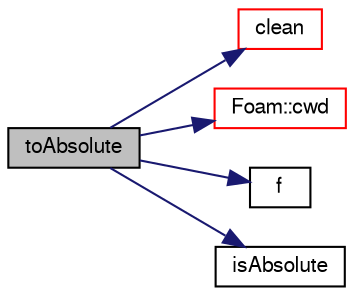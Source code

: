 digraph "toAbsolute"
{
  bgcolor="transparent";
  edge [fontname="FreeSans",fontsize="10",labelfontname="FreeSans",labelfontsize="10"];
  node [fontname="FreeSans",fontsize="10",shape=record];
  rankdir="LR";
  Node2082 [label="toAbsolute",height=0.2,width=0.4,color="black", fillcolor="grey75", style="filled", fontcolor="black"];
  Node2082 -> Node2083 [color="midnightblue",fontsize="10",style="solid",fontname="FreeSans"];
  Node2083 [label="clean",height=0.2,width=0.4,color="red",URL="$a28234.html#a128b48326f706cdc6ecf2644993c020c",tooltip="Cleanup file name. "];
  Node2082 -> Node2085 [color="midnightblue",fontsize="10",style="solid",fontname="FreeSans"];
  Node2085 [label="Foam::cwd",height=0.2,width=0.4,color="red",URL="$a21124.html#a07e65e44305ffb6594966d3a53cb6272",tooltip="Return current working directory path name. "];
  Node2082 -> Node2133 [color="midnightblue",fontsize="10",style="solid",fontname="FreeSans"];
  Node2133 [label="f",height=0.2,width=0.4,color="black",URL="$a17900.html#a888be93833ac7a23170555c69c690288"];
  Node2082 -> Node2134 [color="midnightblue",fontsize="10",style="solid",fontname="FreeSans"];
  Node2134 [label="isAbsolute",height=0.2,width=0.4,color="black",URL="$a28234.html#a0a2c3a267729afe8318117770f72a69a",tooltip="Return true if file name is absolute. "];
}
